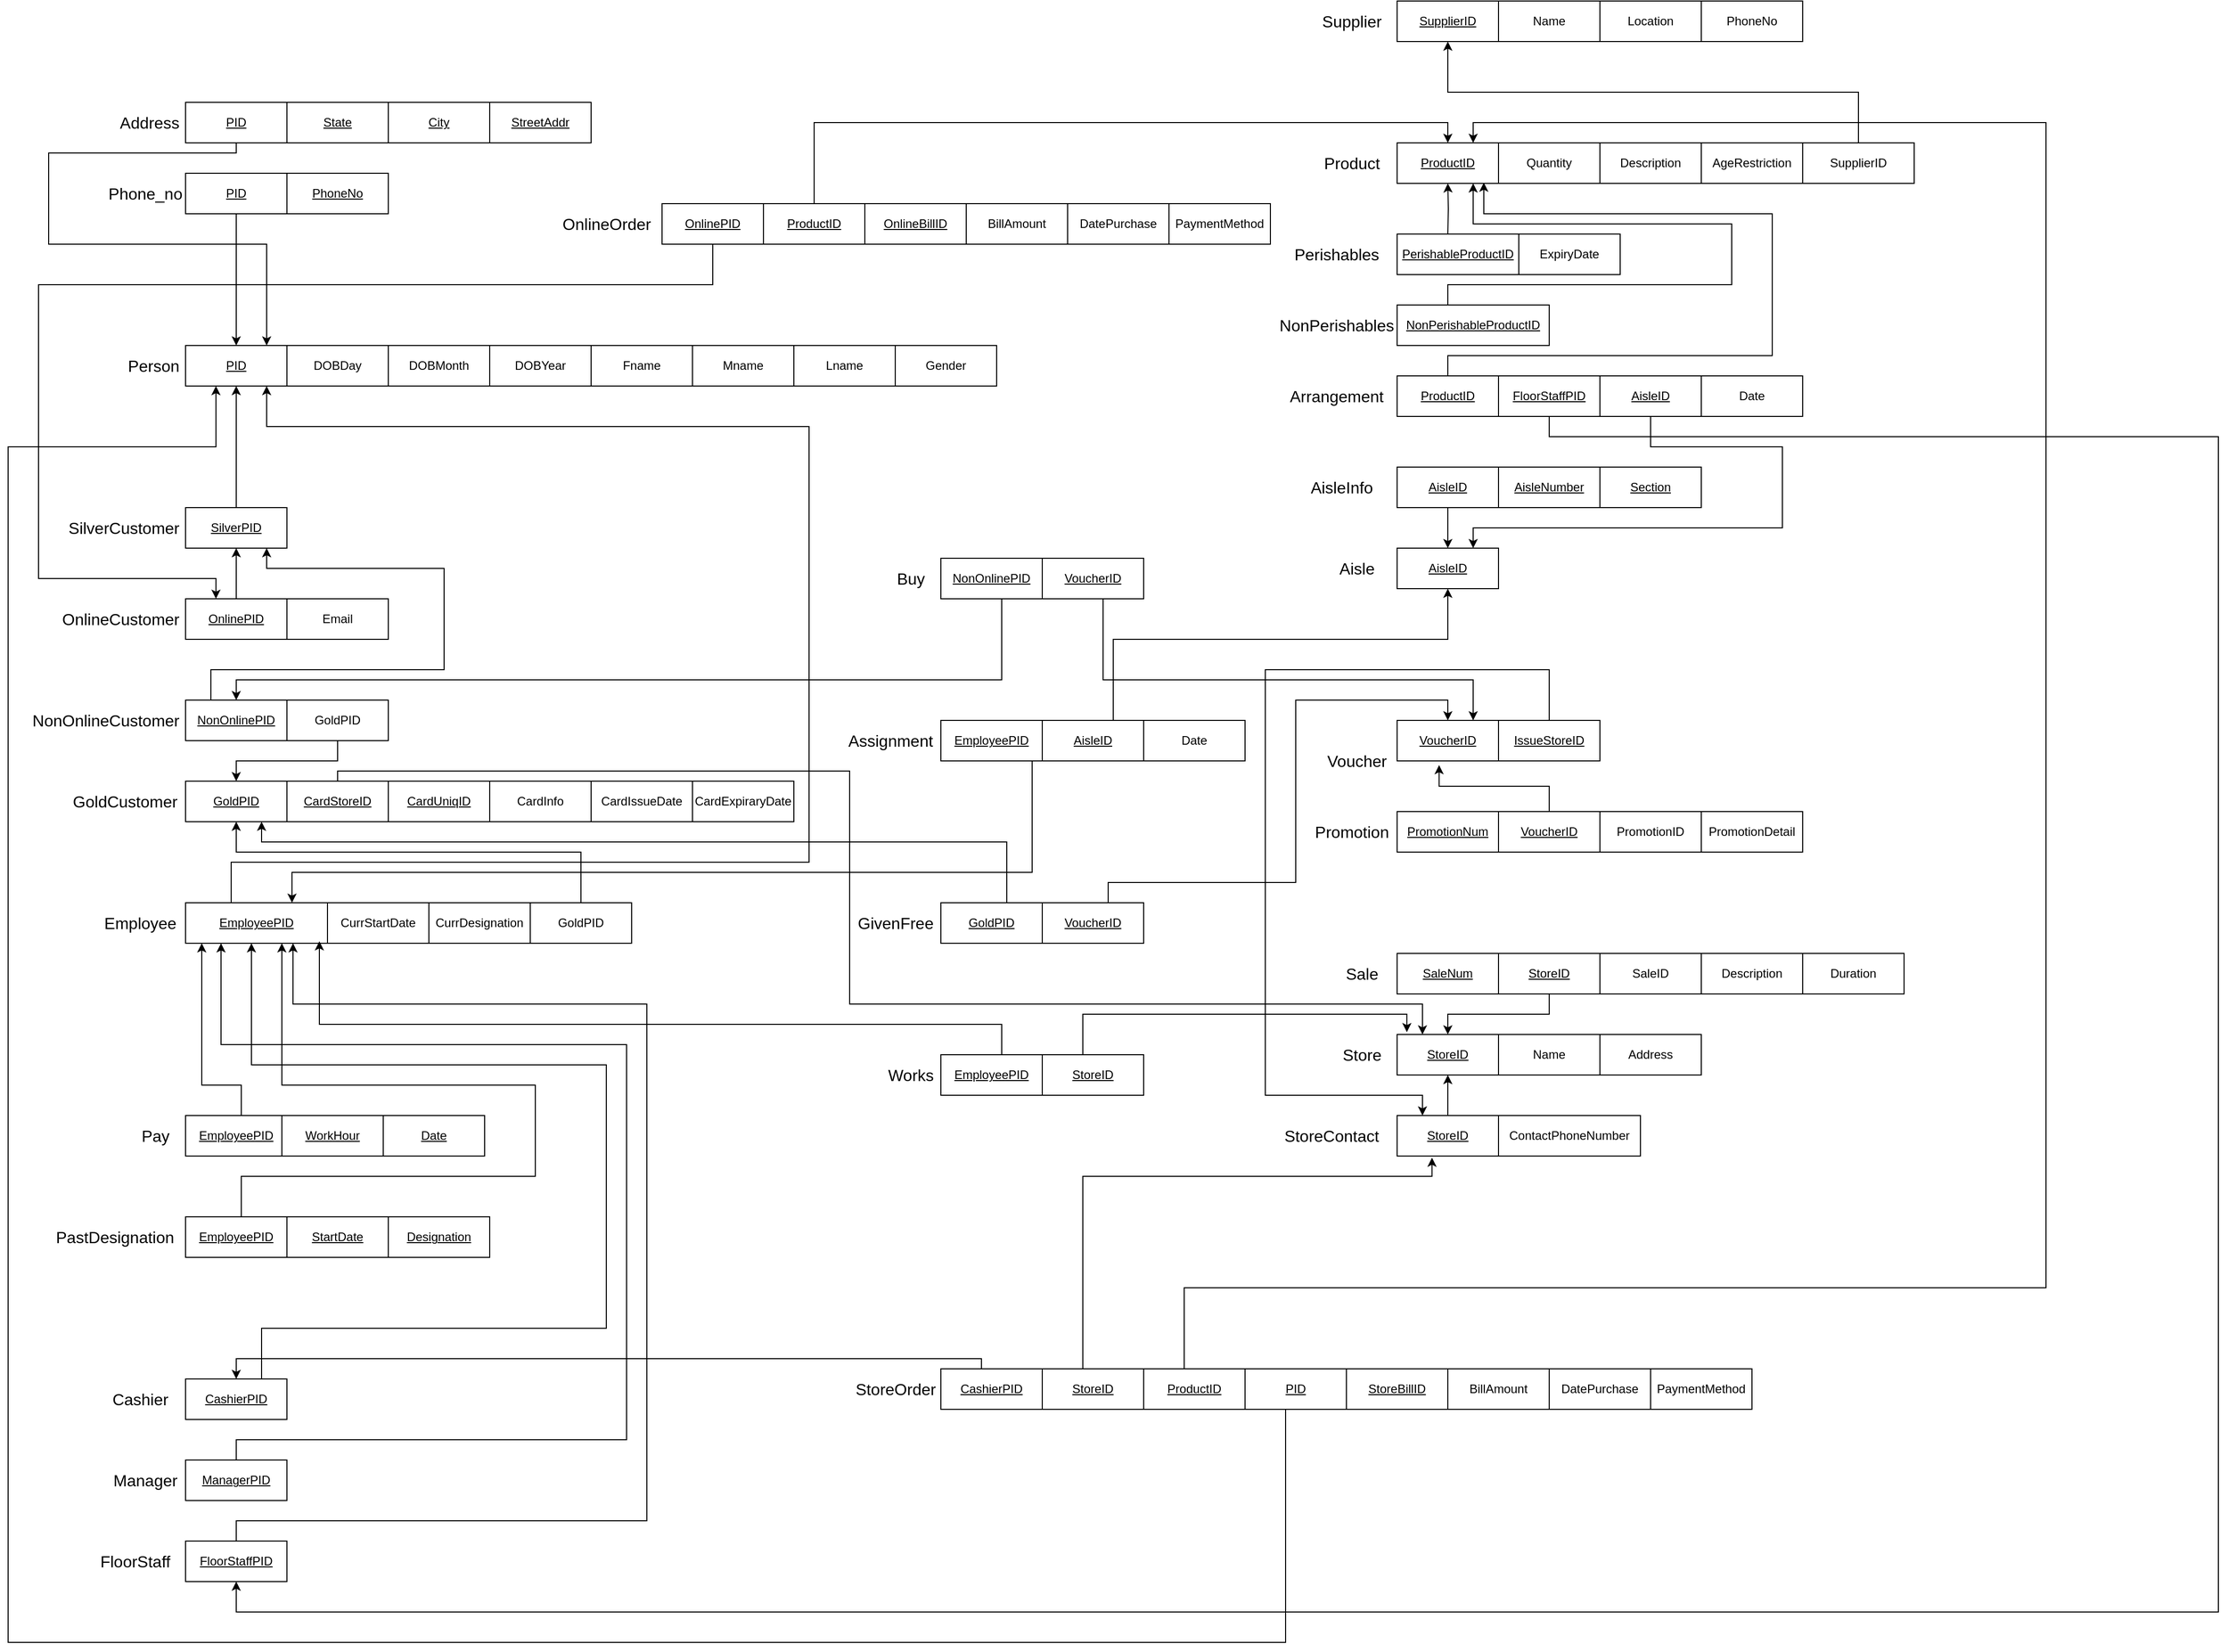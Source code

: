 <mxfile version="12.8.5" type="device"><diagram name="Page-1" id="90a13364-a465-7bf4-72fc-28e22215d7a0"><mxGraphModel dx="815" dy="383" grid="1" gridSize="10" guides="1" tooltips="1" connect="1" arrows="1" fold="1" page="1" pageScale="1.5" pageWidth="2000" pageHeight="1500" background="#ffffff" math="0" shadow="0"><root><mxCell id="0" style=";html=1;"/><mxCell id="1" style=";html=1;" parent="0"/><mxCell id="R0Kg2zBL1VLdMe22nUZI-14" value="&lt;u&gt;PID&lt;/u&gt;" style="whiteSpace=wrap;html=1;align=center;" parent="1" vertex="1"><mxGeometry x="645" y="600" width="100" height="40" as="geometry"/></mxCell><mxCell id="R0Kg2zBL1VLdMe22nUZI-15" value="DOBDay" style="whiteSpace=wrap;html=1;align=center;" parent="1" vertex="1"><mxGeometry x="745" y="600" width="100" height="40" as="geometry"/></mxCell><mxCell id="R0Kg2zBL1VLdMe22nUZI-16" value="DOBMonth" style="whiteSpace=wrap;html=1;align=center;" parent="1" vertex="1"><mxGeometry x="845" y="600" width="100" height="40" as="geometry"/></mxCell><mxCell id="R0Kg2zBL1VLdMe22nUZI-17" value="DOBYear" style="whiteSpace=wrap;html=1;align=center;" parent="1" vertex="1"><mxGeometry x="945" y="600" width="100" height="40" as="geometry"/></mxCell><mxCell id="R0Kg2zBL1VLdMe22nUZI-18" value="Fname" style="whiteSpace=wrap;html=1;align=center;" parent="1" vertex="1"><mxGeometry x="1045" y="600" width="100" height="40" as="geometry"/></mxCell><mxCell id="R0Kg2zBL1VLdMe22nUZI-19" value="Mname" style="whiteSpace=wrap;html=1;align=center;" parent="1" vertex="1"><mxGeometry x="1145" y="600" width="100" height="40" as="geometry"/></mxCell><mxCell id="R0Kg2zBL1VLdMe22nUZI-20" value="Lname" style="whiteSpace=wrap;html=1;align=center;" parent="1" vertex="1"><mxGeometry x="1245" y="600" width="100" height="40" as="geometry"/></mxCell><mxCell id="R0Kg2zBL1VLdMe22nUZI-21" value="Gender" style="whiteSpace=wrap;html=1;align=center;" parent="1" vertex="1"><mxGeometry x="1345" y="600" width="100" height="40" as="geometry"/></mxCell><mxCell id="R0Kg2zBL1VLdMe22nUZI-22" value="&lt;font style=&quot;font-size: 16px&quot;&gt;Person&lt;/font&gt;" style="text;html=1;align=right;verticalAlign=middle;resizable=0;points=[];autosize=1;" parent="1" vertex="1"><mxGeometry x="570" y="610" width="70" height="20" as="geometry"/></mxCell><mxCell id="R0Kg2zBL1VLdMe22nUZI-24" value="&lt;font style=&quot;font-size: 16px&quot;&gt;Phone_no&lt;/font&gt;" style="text;html=1;align=center;verticalAlign=middle;resizable=0;points=[];autosize=1;" parent="1" vertex="1"><mxGeometry x="560" y="440" width="90" height="20" as="geometry"/></mxCell><mxCell id="R0Kg2zBL1VLdMe22nUZI-27" style="edgeStyle=orthogonalEdgeStyle;rounded=0;orthogonalLoop=1;jettySize=auto;html=1;" parent="1" source="R0Kg2zBL1VLdMe22nUZI-25" target="R0Kg2zBL1VLdMe22nUZI-14" edge="1"><mxGeometry relative="1" as="geometry"/></mxCell><mxCell id="R0Kg2zBL1VLdMe22nUZI-25" value="&lt;u&gt;PID&lt;/u&gt;" style="whiteSpace=wrap;html=1;align=center;" parent="1" vertex="1"><mxGeometry x="645" y="430" width="100" height="40" as="geometry"/></mxCell><mxCell id="R0Kg2zBL1VLdMe22nUZI-26" value="&lt;u&gt;PhoneNo&lt;/u&gt;" style="whiteSpace=wrap;html=1;align=center;" parent="1" vertex="1"><mxGeometry x="745" y="430" width="100" height="40" as="geometry"/></mxCell><mxCell id="R0Kg2zBL1VLdMe22nUZI-28" value="&lt;font style=&quot;font-size: 16px&quot;&gt;Address&lt;/font&gt;" style="text;html=1;align=right;verticalAlign=middle;resizable=0;points=[];autosize=1;" parent="1" vertex="1"><mxGeometry x="570" y="370" width="70" height="20" as="geometry"/></mxCell><mxCell id="R0Kg2zBL1VLdMe22nUZI-31" style="edgeStyle=orthogonalEdgeStyle;rounded=0;orthogonalLoop=1;jettySize=auto;html=1;" parent="1" source="R0Kg2zBL1VLdMe22nUZI-29" edge="1"><mxGeometry relative="1" as="geometry"><Array as="points"><mxPoint x="695" y="410"/><mxPoint x="510" y="410"/><mxPoint x="510" y="500"/><mxPoint x="725" y="500"/><mxPoint x="725" y="600"/></Array><mxPoint x="725" y="600" as="targetPoint"/></mxGeometry></mxCell><mxCell id="R0Kg2zBL1VLdMe22nUZI-29" value="&lt;u&gt;PID&lt;/u&gt;" style="whiteSpace=wrap;html=1;align=center;" parent="1" vertex="1"><mxGeometry x="645" y="360" width="100" height="40" as="geometry"/></mxCell><mxCell id="R0Kg2zBL1VLdMe22nUZI-34" value="&lt;u&gt;State&lt;/u&gt;" style="whiteSpace=wrap;html=1;align=center;" parent="1" vertex="1"><mxGeometry x="745" y="360" width="100" height="40" as="geometry"/></mxCell><mxCell id="R0Kg2zBL1VLdMe22nUZI-36" value="&lt;u&gt;City&lt;/u&gt;" style="whiteSpace=wrap;html=1;align=center;" parent="1" vertex="1"><mxGeometry x="845" y="360" width="100" height="40" as="geometry"/></mxCell><mxCell id="R0Kg2zBL1VLdMe22nUZI-37" value="&lt;u&gt;StreetAddr&lt;/u&gt;" style="whiteSpace=wrap;html=1;align=center;" parent="1" vertex="1"><mxGeometry x="945" y="360" width="100" height="40" as="geometry"/></mxCell><mxCell id="ruVJiZbTaowODf-1K3nO-5" style="edgeStyle=orthogonalEdgeStyle;rounded=0;orthogonalLoop=1;jettySize=auto;html=1;entryX=0.5;entryY=1;entryDx=0;entryDy=0;" edge="1" parent="1" source="R0Kg2zBL1VLdMe22nUZI-38" target="R0Kg2zBL1VLdMe22nUZI-14"><mxGeometry relative="1" as="geometry"/></mxCell><mxCell id="R0Kg2zBL1VLdMe22nUZI-38" value="&lt;u&gt;SilverPID&lt;/u&gt;" style="whiteSpace=wrap;html=1;align=center;" parent="1" vertex="1"><mxGeometry x="645" y="760" width="100" height="40" as="geometry"/></mxCell><mxCell id="R0Kg2zBL1VLdMe22nUZI-40" value="&lt;font style=&quot;font-size: 16px&quot;&gt;SilverCustomer&lt;/font&gt;" style="text;html=1;align=right;verticalAlign=middle;resizable=0;points=[];autosize=1;" parent="1" vertex="1"><mxGeometry x="520" y="770" width="120" height="20" as="geometry"/></mxCell><mxCell id="R0Kg2zBL1VLdMe22nUZI-42" value="&lt;u&gt;EmployeePID&lt;/u&gt;" style="whiteSpace=wrap;html=1;align=center;" parent="1" vertex="1"><mxGeometry x="645" y="1150" width="140" height="40" as="geometry"/></mxCell><mxCell id="R0Kg2zBL1VLdMe22nUZI-45" style="edgeStyle=orthogonalEdgeStyle;rounded=0;orthogonalLoop=1;jettySize=auto;html=1;exitX=0.25;exitY=0;exitDx=0;exitDy=0;" parent="1" source="R0Kg2zBL1VLdMe22nUZI-42" edge="1"><mxGeometry relative="1" as="geometry"><Array as="points"><mxPoint x="690" y="1150"/><mxPoint x="690" y="1110"/><mxPoint x="1260" y="1110"/><mxPoint x="1260" y="680"/><mxPoint x="725" y="680"/></Array><mxPoint x="725" y="640" as="targetPoint"/></mxGeometry></mxCell><mxCell id="R0Kg2zBL1VLdMe22nUZI-44" value="&lt;font style=&quot;font-size: 16px&quot;&gt;Employee&lt;/font&gt;" style="text;html=1;align=center;verticalAlign=middle;resizable=0;points=[];autosize=1;" parent="1" vertex="1"><mxGeometry x="555" y="1160" width="90" height="20" as="geometry"/></mxCell><mxCell id="R0Kg2zBL1VLdMe22nUZI-46" value="CurrStartDate" style="whiteSpace=wrap;html=1;align=center;" parent="1" vertex="1"><mxGeometry x="785" y="1150" width="100" height="40" as="geometry"/></mxCell><mxCell id="R0Kg2zBL1VLdMe22nUZI-47" value="CurrDesignation" style="whiteSpace=wrap;html=1;align=center;" parent="1" vertex="1"><mxGeometry x="885" y="1150" width="100" height="40" as="geometry"/></mxCell><mxCell id="R0Kg2zBL1VLdMe22nUZI-49" value="&lt;font style=&quot;font-size: 16px&quot;&gt;Pay&lt;/font&gt;" style="text;html=1;align=center;verticalAlign=middle;resizable=0;points=[];autosize=1;" parent="1" vertex="1"><mxGeometry x="595" y="1370" width="40" height="20" as="geometry"/></mxCell><mxCell id="R0Kg2zBL1VLdMe22nUZI-203" style="edgeStyle=orthogonalEdgeStyle;rounded=0;orthogonalLoop=1;jettySize=auto;html=1;" parent="1" source="R0Kg2zBL1VLdMe22nUZI-50" edge="1"><mxGeometry relative="1" as="geometry"><Array as="points"><mxPoint x="700" y="1330"/><mxPoint x="661" y="1330"/></Array><mxPoint x="661" y="1190" as="targetPoint"/></mxGeometry></mxCell><mxCell id="R0Kg2zBL1VLdMe22nUZI-50" value="&lt;u&gt;EmployeePID&lt;/u&gt;" style="whiteSpace=wrap;html=1;align=center;" parent="1" vertex="1"><mxGeometry x="645" y="1360" width="100" height="40" as="geometry"/></mxCell><mxCell id="R0Kg2zBL1VLdMe22nUZI-55" value="&lt;u&gt;WorkHour&lt;/u&gt;" style="whiteSpace=wrap;html=1;align=center;" parent="1" vertex="1"><mxGeometry x="740" y="1360" width="100" height="40" as="geometry"/></mxCell><mxCell id="R0Kg2zBL1VLdMe22nUZI-56" value="&lt;u&gt;Date&lt;/u&gt;" style="whiteSpace=wrap;html=1;align=center;" parent="1" vertex="1"><mxGeometry x="840" y="1360" width="100" height="40" as="geometry"/></mxCell><mxCell id="R0Kg2zBL1VLdMe22nUZI-60" value="&lt;font style=&quot;font-size: 16px&quot;&gt;PastDesignation&lt;/font&gt;" style="text;html=1;align=center;verticalAlign=middle;resizable=0;points=[];autosize=1;" parent="1" vertex="1"><mxGeometry x="510.0" y="1470" width="130" height="20" as="geometry"/></mxCell><mxCell id="R0Kg2zBL1VLdMe22nUZI-68" style="edgeStyle=orthogonalEdgeStyle;rounded=0;orthogonalLoop=1;jettySize=auto;html=1;" parent="1" source="R0Kg2zBL1VLdMe22nUZI-61" edge="1"><mxGeometry relative="1" as="geometry"><mxPoint x="740" y="1190" as="targetPoint"/><Array as="points"><mxPoint x="700" y="1420"/><mxPoint x="990" y="1420"/><mxPoint x="990" y="1330"/><mxPoint x="740" y="1330"/></Array></mxGeometry></mxCell><mxCell id="R0Kg2zBL1VLdMe22nUZI-61" value="&lt;u&gt;EmployeePID&lt;/u&gt;" style="whiteSpace=wrap;html=1;align=center;" parent="1" vertex="1"><mxGeometry x="645" y="1460" width="100" height="40" as="geometry"/></mxCell><mxCell id="R0Kg2zBL1VLdMe22nUZI-66" value="&lt;u&gt;StartDate&lt;/u&gt;" style="whiteSpace=wrap;html=1;align=center;" parent="1" vertex="1"><mxGeometry x="745" y="1460" width="100" height="40" as="geometry"/></mxCell><mxCell id="R0Kg2zBL1VLdMe22nUZI-67" value="&lt;u&gt;Designation&lt;/u&gt;" style="whiteSpace=wrap;html=1;align=center;" parent="1" vertex="1"><mxGeometry x="845" y="1460" width="100" height="40" as="geometry"/></mxCell><mxCell id="ruVJiZbTaowODf-1K3nO-7" style="edgeStyle=orthogonalEdgeStyle;rounded=0;orthogonalLoop=1;jettySize=auto;html=1;entryX=0.5;entryY=1;entryDx=0;entryDy=0;" edge="1" parent="1" source="R0Kg2zBL1VLdMe22nUZI-70" target="R0Kg2zBL1VLdMe22nUZI-38"><mxGeometry relative="1" as="geometry"/></mxCell><mxCell id="R0Kg2zBL1VLdMe22nUZI-70" value="&lt;u&gt;OnlinePID&lt;/u&gt;" style="whiteSpace=wrap;html=1;align=center;" parent="1" vertex="1"><mxGeometry x="645" y="850" width="100" height="40" as="geometry"/></mxCell><mxCell id="R0Kg2zBL1VLdMe22nUZI-72" value="&lt;font style=&quot;font-size: 16px&quot;&gt;OnlineCustomer&lt;/font&gt;" style="text;html=1;align=right;verticalAlign=middle;resizable=0;points=[];autosize=1;" parent="1" vertex="1"><mxGeometry x="510" y="860" width="130" height="20" as="geometry"/></mxCell><mxCell id="R0Kg2zBL1VLdMe22nUZI-74" value="Email" style="whiteSpace=wrap;html=1;align=center;" parent="1" vertex="1"><mxGeometry x="745" y="850" width="100" height="40" as="geometry"/></mxCell><mxCell id="R0Kg2zBL1VLdMe22nUZI-78" value="&lt;u&gt;NonOnlinePID&lt;/u&gt;" style="whiteSpace=wrap;html=1;align=center;" parent="1" vertex="1"><mxGeometry x="645" y="950" width="100" height="40" as="geometry"/></mxCell><mxCell id="R0Kg2zBL1VLdMe22nUZI-83" style="edgeStyle=orthogonalEdgeStyle;rounded=0;orthogonalLoop=1;jettySize=auto;html=1;exitX=0.25;exitY=0;exitDx=0;exitDy=0;" parent="1" source="R0Kg2zBL1VLdMe22nUZI-78" edge="1"><mxGeometry relative="1" as="geometry"><Array as="points"><mxPoint x="670" y="920"/><mxPoint x="900" y="920"/><mxPoint x="900" y="820"/><mxPoint x="725" y="820"/></Array><mxPoint x="795" y="950" as="sourcePoint"/><mxPoint x="725" y="800" as="targetPoint"/></mxGeometry></mxCell><mxCell id="R0Kg2zBL1VLdMe22nUZI-81" value="&lt;font style=&quot;font-size: 16px&quot;&gt;NonOnlineCustomer&lt;/font&gt;" style="text;html=1;align=right;verticalAlign=middle;resizable=0;points=[];autosize=1;" parent="1" vertex="1"><mxGeometry x="480.0" y="960" width="160" height="20" as="geometry"/></mxCell><mxCell id="R0Kg2zBL1VLdMe22nUZI-84" value="&lt;u&gt;GoldPID&lt;/u&gt;" style="whiteSpace=wrap;html=1;align=center;" parent="1" vertex="1"><mxGeometry x="645" y="1030" width="100" height="40" as="geometry"/></mxCell><mxCell id="R0Kg2zBL1VLdMe22nUZI-85" value="&lt;font style=&quot;font-size: 16px&quot;&gt;GoldCustomer&lt;/font&gt;" style="text;html=1;align=center;verticalAlign=middle;resizable=0;points=[];autosize=1;" parent="1" vertex="1"><mxGeometry x="525" y="1040" width="120" height="20" as="geometry"/></mxCell><mxCell id="R0Kg2zBL1VLdMe22nUZI-88" style="edgeStyle=orthogonalEdgeStyle;rounded=0;orthogonalLoop=1;jettySize=auto;html=1;exitX=0.5;exitY=1;exitDx=0;exitDy=0;entryX=0.5;entryY=0;entryDx=0;entryDy=0;" parent="1" source="R0Kg2zBL1VLdMe22nUZI-86" target="R0Kg2zBL1VLdMe22nUZI-84" edge="1"><mxGeometry relative="1" as="geometry"/></mxCell><mxCell id="R0Kg2zBL1VLdMe22nUZI-86" value="GoldPID" style="whiteSpace=wrap;html=1;align=center;" parent="1" vertex="1"><mxGeometry x="745" y="950" width="100" height="40" as="geometry"/></mxCell><mxCell id="ruVJiZbTaowODf-1K3nO-3" style="edgeStyle=orthogonalEdgeStyle;rounded=0;orthogonalLoop=1;jettySize=auto;html=1;entryX=0.5;entryY=1;entryDx=0;entryDy=0;exitX=0.5;exitY=0;exitDx=0;exitDy=0;" edge="1" parent="1" source="ruVJiZbTaowODf-1K3nO-1" target="R0Kg2zBL1VLdMe22nUZI-84"><mxGeometry relative="1" as="geometry"><Array as="points"><mxPoint x="1035" y="1100"/><mxPoint x="695" y="1100"/></Array></mxGeometry></mxCell><mxCell id="ruVJiZbTaowODf-1K3nO-1" value="GoldPID" style="whiteSpace=wrap;html=1;align=center;" vertex="1" parent="1"><mxGeometry x="985" y="1150" width="100" height="40" as="geometry"/></mxCell><mxCell id="R0Kg2zBL1VLdMe22nUZI-94" value="&lt;u&gt;CashierPID&lt;/u&gt;" style="whiteSpace=wrap;html=1;align=center;" parent="1" vertex="1"><mxGeometry x="645" y="1620" width="100" height="40" as="geometry"/></mxCell><mxCell id="R0Kg2zBL1VLdMe22nUZI-95" value="&lt;u&gt;ManagerPID&lt;/u&gt;" style="whiteSpace=wrap;html=1;align=center;" parent="1" vertex="1"><mxGeometry x="645" y="1700" width="100" height="40" as="geometry"/></mxCell><mxCell id="R0Kg2zBL1VLdMe22nUZI-96" value="&lt;u&gt;FloorStaffPID&lt;/u&gt;" style="whiteSpace=wrap;html=1;align=center;" parent="1" vertex="1"><mxGeometry x="645" y="1780" width="100" height="40" as="geometry"/></mxCell><mxCell id="R0Kg2zBL1VLdMe22nUZI-100" style="edgeStyle=orthogonalEdgeStyle;rounded=0;orthogonalLoop=1;jettySize=auto;html=1;exitX=0.75;exitY=0;exitDx=0;exitDy=0;" parent="1" source="R0Kg2zBL1VLdMe22nUZI-94" edge="1"><mxGeometry relative="1" as="geometry"><mxPoint x="710" y="1190" as="targetPoint"/><Array as="points"><mxPoint x="720" y="1570"/><mxPoint x="1060" y="1570"/><mxPoint x="1060" y="1310"/><mxPoint x="710" y="1310"/></Array></mxGeometry></mxCell><mxCell id="R0Kg2zBL1VLdMe22nUZI-101" style="edgeStyle=orthogonalEdgeStyle;rounded=0;orthogonalLoop=1;jettySize=auto;html=1;exitX=0.5;exitY=0;exitDx=0;exitDy=0;" parent="1" source="R0Kg2zBL1VLdMe22nUZI-95" edge="1"><mxGeometry relative="1" as="geometry"><mxPoint x="680" y="1190" as="targetPoint"/><Array as="points"><mxPoint x="695" y="1680"/><mxPoint x="1080" y="1680"/><mxPoint x="1080" y="1290"/><mxPoint x="680" y="1290"/></Array></mxGeometry></mxCell><mxCell id="R0Kg2zBL1VLdMe22nUZI-102" style="edgeStyle=orthogonalEdgeStyle;rounded=0;orthogonalLoop=1;jettySize=auto;html=1;exitX=0.5;exitY=0;exitDx=0;exitDy=0;" parent="1" source="R0Kg2zBL1VLdMe22nUZI-96" edge="1"><mxGeometry relative="1" as="geometry"><mxPoint x="751" y="1190" as="targetPoint"/><Array as="points"><mxPoint x="695" y="1760"/><mxPoint x="1100" y="1760"/><mxPoint x="1100" y="1250"/><mxPoint x="751" y="1250"/></Array><mxPoint x="795" y="1780" as="sourcePoint"/></mxGeometry></mxCell><mxCell id="R0Kg2zBL1VLdMe22nUZI-103" value="&lt;font style=&quot;font-size: 16px&quot;&gt;Cashier&lt;/font&gt;" style="text;html=1;align=center;verticalAlign=middle;resizable=0;points=[];autosize=1;" parent="1" vertex="1"><mxGeometry x="565" y="1630" width="70" height="20" as="geometry"/></mxCell><mxCell id="R0Kg2zBL1VLdMe22nUZI-104" value="&lt;font style=&quot;font-size: 16px&quot;&gt;Manager&lt;/font&gt;" style="text;html=1;align=center;verticalAlign=middle;resizable=0;points=[];autosize=1;" parent="1" vertex="1"><mxGeometry x="565" y="1710" width="80" height="20" as="geometry"/></mxCell><mxCell id="R0Kg2zBL1VLdMe22nUZI-105" value="&lt;font style=&quot;font-size: 16px&quot;&gt;FloorStaff&lt;/font&gt;" style="text;html=1;align=center;verticalAlign=middle;resizable=0;points=[];autosize=1;" parent="1" vertex="1"><mxGeometry x="555" y="1790" width="80" height="20" as="geometry"/></mxCell><mxCell id="R0Kg2zBL1VLdMe22nUZI-107" value="&lt;u&gt;SupplierID&lt;/u&gt;" style="whiteSpace=wrap;html=1;align=center;" parent="1" vertex="1"><mxGeometry x="1840" y="260" width="100" height="40" as="geometry"/></mxCell><mxCell id="R0Kg2zBL1VLdMe22nUZI-108" value="Name" style="whiteSpace=wrap;html=1;align=center;" parent="1" vertex="1"><mxGeometry x="1940" y="260" width="100" height="40" as="geometry"/></mxCell><mxCell id="R0Kg2zBL1VLdMe22nUZI-109" value="Location" style="whiteSpace=wrap;html=1;align=center;" parent="1" vertex="1"><mxGeometry x="2040" y="260" width="100" height="40" as="geometry"/></mxCell><mxCell id="R0Kg2zBL1VLdMe22nUZI-110" value="PhoneNo" style="whiteSpace=wrap;html=1;align=center;" parent="1" vertex="1"><mxGeometry x="2140" y="260" width="100" height="40" as="geometry"/></mxCell><mxCell id="R0Kg2zBL1VLdMe22nUZI-111" value="&lt;font style=&quot;font-size: 16px&quot;&gt;Supplier&lt;/font&gt;" style="text;html=1;align=center;verticalAlign=middle;resizable=0;points=[];autosize=1;" parent="1" vertex="1"><mxGeometry x="1760" y="270" width="70" height="20" as="geometry"/></mxCell><mxCell id="R0Kg2zBL1VLdMe22nUZI-112" value="&lt;u&gt;ProductID&lt;/u&gt;" style="whiteSpace=wrap;html=1;align=center;" parent="1" vertex="1"><mxGeometry x="1840" y="400" width="100" height="40" as="geometry"/></mxCell><mxCell id="R0Kg2zBL1VLdMe22nUZI-113" value="Quantity" style="whiteSpace=wrap;html=1;align=center;" parent="1" vertex="1"><mxGeometry x="1940" y="400" width="100" height="40" as="geometry"/></mxCell><mxCell id="R0Kg2zBL1VLdMe22nUZI-114" value="Description" style="whiteSpace=wrap;html=1;align=center;" parent="1" vertex="1"><mxGeometry x="2040" y="400" width="100" height="40" as="geometry"/></mxCell><mxCell id="R0Kg2zBL1VLdMe22nUZI-115" value="AgeRestriction" style="whiteSpace=wrap;html=1;align=center;" parent="1" vertex="1"><mxGeometry x="2140" y="400" width="100" height="40" as="geometry"/></mxCell><mxCell id="R0Kg2zBL1VLdMe22nUZI-116" value="&lt;font style=&quot;font-size: 16px&quot;&gt;Product&lt;/font&gt;" style="text;html=1;align=center;verticalAlign=middle;resizable=0;points=[];autosize=1;" parent="1" vertex="1"><mxGeometry x="1760" y="410" width="70" height="20" as="geometry"/></mxCell><mxCell id="R0Kg2zBL1VLdMe22nUZI-117" value="&lt;u&gt;PerishableProductID&lt;/u&gt;" style="whiteSpace=wrap;html=1;align=center;" parent="1" vertex="1"><mxGeometry x="1840" y="490" width="120" height="40" as="geometry"/></mxCell><mxCell id="R0Kg2zBL1VLdMe22nUZI-121" style="edgeStyle=orthogonalEdgeStyle;rounded=0;orthogonalLoop=1;jettySize=auto;html=1;entryX=0.5;entryY=1;entryDx=0;entryDy=0;" parent="1" target="R0Kg2zBL1VLdMe22nUZI-112" edge="1"><mxGeometry relative="1" as="geometry"><mxPoint x="1890" y="490" as="sourcePoint"/></mxGeometry></mxCell><mxCell id="R0Kg2zBL1VLdMe22nUZI-119" value="&lt;font style=&quot;font-size: 16px&quot;&gt;Perishables&lt;/font&gt;" style="text;html=1;align=center;verticalAlign=middle;resizable=0;points=[];autosize=1;" parent="1" vertex="1"><mxGeometry x="1730" y="500" width="100" height="20" as="geometry"/></mxCell><mxCell id="R0Kg2zBL1VLdMe22nUZI-120" value="ExpiryDate" style="whiteSpace=wrap;html=1;align=center;" parent="1" vertex="1"><mxGeometry x="1960" y="490" width="100" height="40" as="geometry"/></mxCell><mxCell id="R0Kg2zBL1VLdMe22nUZI-122" value="&lt;u&gt;NonPerishableProductID&lt;/u&gt;" style="whiteSpace=wrap;html=1;align=center;" parent="1" vertex="1"><mxGeometry x="1840" y="560" width="150" height="40" as="geometry"/></mxCell><mxCell id="R0Kg2zBL1VLdMe22nUZI-125" style="edgeStyle=orthogonalEdgeStyle;rounded=0;orthogonalLoop=1;jettySize=auto;html=1;entryX=0.75;entryY=1;entryDx=0;entryDy=0;exitX=0.5;exitY=0;exitDx=0;exitDy=0;" parent="1" source="R0Kg2zBL1VLdMe22nUZI-122" target="R0Kg2zBL1VLdMe22nUZI-112" edge="1"><mxGeometry relative="1" as="geometry"><Array as="points"><mxPoint x="1890" y="540"/><mxPoint x="2170" y="540"/><mxPoint x="2170" y="480"/><mxPoint x="1915" y="480"/></Array><mxPoint x="1990" y="560" as="sourcePoint"/></mxGeometry></mxCell><mxCell id="R0Kg2zBL1VLdMe22nUZI-124" value="&lt;font style=&quot;font-size: 16px&quot;&gt;NonPerishables&lt;/font&gt;" style="text;html=1;align=center;verticalAlign=middle;resizable=0;points=[];autosize=1;" parent="1" vertex="1"><mxGeometry x="1715" y="570" width="130" height="20" as="geometry"/></mxCell><mxCell id="R0Kg2zBL1VLdMe22nUZI-126" value="&lt;font style=&quot;font-size: 16px&quot;&gt;AisleInfo&lt;/font&gt;" style="text;html=1;align=center;verticalAlign=middle;resizable=0;points=[];autosize=1;" parent="1" vertex="1"><mxGeometry x="1745" y="730" width="80" height="20" as="geometry"/></mxCell><mxCell id="R0Kg2zBL1VLdMe22nUZI-137" style="edgeStyle=orthogonalEdgeStyle;rounded=0;orthogonalLoop=1;jettySize=auto;html=1;" parent="1" source="R0Kg2zBL1VLdMe22nUZI-127" target="R0Kg2zBL1VLdMe22nUZI-135" edge="1"><mxGeometry relative="1" as="geometry"/></mxCell><mxCell id="R0Kg2zBL1VLdMe22nUZI-127" value="&lt;u&gt;AisleID&lt;/u&gt;" style="whiteSpace=wrap;html=1;align=center;" parent="1" vertex="1"><mxGeometry x="1840" y="720" width="100" height="40" as="geometry"/></mxCell><mxCell id="R0Kg2zBL1VLdMe22nUZI-132" value="&lt;u&gt;AisleNumber&lt;/u&gt;" style="whiteSpace=wrap;html=1;align=center;" parent="1" vertex="1"><mxGeometry x="1940" y="720" width="100" height="40" as="geometry"/></mxCell><mxCell id="R0Kg2zBL1VLdMe22nUZI-133" value="&lt;u&gt;Section&lt;/u&gt;" style="whiteSpace=wrap;html=1;align=center;" parent="1" vertex="1"><mxGeometry x="2040" y="720" width="100" height="40" as="geometry"/></mxCell><mxCell id="R0Kg2zBL1VLdMe22nUZI-135" value="&lt;u&gt;AisleID&lt;/u&gt;" style="whiteSpace=wrap;html=1;align=center;" parent="1" vertex="1"><mxGeometry x="1840" y="800" width="100" height="40" as="geometry"/></mxCell><mxCell id="R0Kg2zBL1VLdMe22nUZI-136" value="&lt;font style=&quot;font-size: 16px&quot;&gt;Aisle&lt;/font&gt;" style="text;html=1;align=center;verticalAlign=middle;resizable=0;points=[];autosize=1;" parent="1" vertex="1"><mxGeometry x="1775" y="810" width="50" height="20" as="geometry"/></mxCell><mxCell id="R0Kg2zBL1VLdMe22nUZI-138" value="&lt;u&gt;VoucherID&lt;/u&gt;" style="whiteSpace=wrap;html=1;align=center;" parent="1" vertex="1"><mxGeometry x="1840" y="970" width="100" height="40" as="geometry"/></mxCell><mxCell id="R0Kg2zBL1VLdMe22nUZI-139" value="&lt;span style=&quot;font-size: 16px&quot;&gt;Voucher&lt;/span&gt;" style="text;html=1;align=center;verticalAlign=middle;resizable=0;points=[];autosize=1;" parent="1" vertex="1"><mxGeometry x="1765" y="1000" width="70" height="20" as="geometry"/></mxCell><mxCell id="R0Kg2zBL1VLdMe22nUZI-140" value="&lt;u&gt;StoreID&lt;/u&gt;" style="whiteSpace=wrap;html=1;align=center;" parent="1" vertex="1"><mxGeometry x="1840" y="1280" width="100" height="40" as="geometry"/></mxCell><mxCell id="R0Kg2zBL1VLdMe22nUZI-141" value="Name" style="whiteSpace=wrap;html=1;align=center;" parent="1" vertex="1"><mxGeometry x="1940" y="1280" width="100" height="40" as="geometry"/></mxCell><mxCell id="R0Kg2zBL1VLdMe22nUZI-142" value="Address" style="whiteSpace=wrap;html=1;align=center;" parent="1" vertex="1"><mxGeometry x="2040" y="1280" width="100" height="40" as="geometry"/></mxCell><mxCell id="R0Kg2zBL1VLdMe22nUZI-144" value="&lt;font style=&quot;font-size: 16px&quot;&gt;Store&lt;/font&gt;" style="text;html=1;align=center;verticalAlign=middle;resizable=0;points=[];autosize=1;" parent="1" vertex="1"><mxGeometry x="1780" y="1290" width="50" height="20" as="geometry"/></mxCell><mxCell id="R0Kg2zBL1VLdMe22nUZI-145" value="&lt;font style=&quot;font-size: 16px&quot;&gt;StoreContact&lt;/font&gt;" style="text;html=1;align=center;verticalAlign=middle;resizable=0;points=[];autosize=1;" parent="1" vertex="1"><mxGeometry x="1720" y="1370" width="110" height="20" as="geometry"/></mxCell><mxCell id="R0Kg2zBL1VLdMe22nUZI-151" style="edgeStyle=orthogonalEdgeStyle;rounded=0;orthogonalLoop=1;jettySize=auto;html=1;entryX=0.5;entryY=1;entryDx=0;entryDy=0;" parent="1" source="R0Kg2zBL1VLdMe22nUZI-147" target="R0Kg2zBL1VLdMe22nUZI-140" edge="1"><mxGeometry relative="1" as="geometry"/></mxCell><mxCell id="R0Kg2zBL1VLdMe22nUZI-147" value="&lt;u&gt;StoreID&lt;/u&gt;" style="whiteSpace=wrap;html=1;align=center;" parent="1" vertex="1"><mxGeometry x="1840" y="1360" width="100" height="40" as="geometry"/></mxCell><mxCell id="R0Kg2zBL1VLdMe22nUZI-154" value="ContactPhoneNumber" style="whiteSpace=wrap;html=1;align=center;" parent="1" vertex="1"><mxGeometry x="1940" y="1360" width="140" height="40" as="geometry"/></mxCell><mxCell id="R0Kg2zBL1VLdMe22nUZI-155" value="&lt;u&gt;PromotionNum&lt;/u&gt;" style="whiteSpace=wrap;html=1;align=center;" parent="1" vertex="1"><mxGeometry x="1840" y="1060" width="100" height="40" as="geometry"/></mxCell><mxCell id="R0Kg2zBL1VLdMe22nUZI-159" style="edgeStyle=orthogonalEdgeStyle;rounded=0;orthogonalLoop=1;jettySize=auto;html=1;entryX=0.414;entryY=1.104;entryDx=0;entryDy=0;entryPerimeter=0;" parent="1" source="R0Kg2zBL1VLdMe22nUZI-156" target="R0Kg2zBL1VLdMe22nUZI-138" edge="1"><mxGeometry relative="1" as="geometry"/></mxCell><mxCell id="R0Kg2zBL1VLdMe22nUZI-156" value="&lt;u&gt;VoucherID&lt;/u&gt;" style="whiteSpace=wrap;html=1;align=center;" parent="1" vertex="1"><mxGeometry x="1940" y="1060" width="100" height="40" as="geometry"/></mxCell><mxCell id="R0Kg2zBL1VLdMe22nUZI-157" value="PromotionID" style="whiteSpace=wrap;html=1;align=center;" parent="1" vertex="1"><mxGeometry x="2040" y="1060" width="100" height="40" as="geometry"/></mxCell><mxCell id="R0Kg2zBL1VLdMe22nUZI-158" value="&lt;font style=&quot;font-size: 16px&quot;&gt;Promotion&lt;/font&gt;" style="text;html=1;align=center;verticalAlign=middle;resizable=0;points=[];autosize=1;" parent="1" vertex="1"><mxGeometry x="1750" y="1070" width="90" height="20" as="geometry"/></mxCell><mxCell id="R0Kg2zBL1VLdMe22nUZI-160" value="PromotionDetail" style="whiteSpace=wrap;html=1;align=center;" parent="1" vertex="1"><mxGeometry x="2140" y="1060" width="100" height="40" as="geometry"/></mxCell><mxCell id="R0Kg2zBL1VLdMe22nUZI-161" value="&lt;u&gt;SaleNum&lt;/u&gt;" style="whiteSpace=wrap;html=1;align=center;" parent="1" vertex="1"><mxGeometry x="1840" y="1200" width="100" height="40" as="geometry"/></mxCell><mxCell id="ruVJiZbTaowODf-1K3nO-8" style="edgeStyle=orthogonalEdgeStyle;rounded=0;orthogonalLoop=1;jettySize=auto;html=1;entryX=0.5;entryY=0;entryDx=0;entryDy=0;" edge="1" parent="1" source="R0Kg2zBL1VLdMe22nUZI-162" target="R0Kg2zBL1VLdMe22nUZI-140"><mxGeometry relative="1" as="geometry"/></mxCell><mxCell id="R0Kg2zBL1VLdMe22nUZI-162" value="&lt;u&gt;StoreID&lt;/u&gt;" style="whiteSpace=wrap;html=1;align=center;" parent="1" vertex="1"><mxGeometry x="1940" y="1200" width="100" height="40" as="geometry"/></mxCell><mxCell id="R0Kg2zBL1VLdMe22nUZI-163" value="SaleID" style="whiteSpace=wrap;html=1;align=center;" parent="1" vertex="1"><mxGeometry x="2040" y="1200" width="100" height="40" as="geometry"/></mxCell><mxCell id="R0Kg2zBL1VLdMe22nUZI-164" value="&lt;font style=&quot;font-size: 16px&quot;&gt;Sale&lt;/font&gt;" style="text;html=1;align=center;verticalAlign=middle;resizable=0;points=[];autosize=1;" parent="1" vertex="1"><mxGeometry x="1780" y="1210" width="50" height="20" as="geometry"/></mxCell><mxCell id="R0Kg2zBL1VLdMe22nUZI-165" value="Description" style="whiteSpace=wrap;html=1;align=center;" parent="1" vertex="1"><mxGeometry x="2140" y="1200" width="100" height="40" as="geometry"/></mxCell><mxCell id="R0Kg2zBL1VLdMe22nUZI-166" value="Duration" style="whiteSpace=wrap;html=1;align=center;" parent="1" vertex="1"><mxGeometry x="2240" y="1200" width="100" height="40" as="geometry"/></mxCell><mxCell id="R0Kg2zBL1VLdMe22nUZI-169" style="edgeStyle=orthogonalEdgeStyle;rounded=0;orthogonalLoop=1;jettySize=auto;html=1;entryX=0.25;entryY=0;entryDx=0;entryDy=0;" parent="1" source="R0Kg2zBL1VLdMe22nUZI-168" target="R0Kg2zBL1VLdMe22nUZI-147" edge="1"><mxGeometry relative="1" as="geometry"><Array as="points"><mxPoint x="1990" y="920"/><mxPoint x="1710" y="920"/><mxPoint x="1710" y="1340"/><mxPoint x="1865" y="1340"/></Array></mxGeometry></mxCell><mxCell id="R0Kg2zBL1VLdMe22nUZI-168" value="&lt;u&gt;IssueStoreID&lt;/u&gt;" style="whiteSpace=wrap;html=1;align=center;" parent="1" vertex="1"><mxGeometry x="1940" y="970" width="100" height="40" as="geometry"/></mxCell><mxCell id="R0Kg2zBL1VLdMe22nUZI-174" style="edgeStyle=orthogonalEdgeStyle;rounded=0;orthogonalLoop=1;jettySize=auto;html=1;entryX=0.25;entryY=0;entryDx=0;entryDy=0;" parent="1" source="R0Kg2zBL1VLdMe22nUZI-173" target="R0Kg2zBL1VLdMe22nUZI-140" edge="1"><mxGeometry relative="1" as="geometry"><Array as="points"><mxPoint x="795" y="1020"/><mxPoint x="1300" y="1020"/><mxPoint x="1300" y="1250"/><mxPoint x="1865" y="1250"/></Array></mxGeometry></mxCell><mxCell id="R0Kg2zBL1VLdMe22nUZI-173" value="&lt;u&gt;CardStoreID&lt;/u&gt;" style="whiteSpace=wrap;html=1;align=center;" parent="1" vertex="1"><mxGeometry x="745" y="1030" width="100" height="40" as="geometry"/></mxCell><mxCell id="R0Kg2zBL1VLdMe22nUZI-175" value="&lt;u&gt;CardUniqID&lt;/u&gt;" style="whiteSpace=wrap;html=1;align=center;" parent="1" vertex="1"><mxGeometry x="845" y="1030" width="100" height="40" as="geometry"/></mxCell><mxCell id="R0Kg2zBL1VLdMe22nUZI-176" value="CardInfo" style="whiteSpace=wrap;html=1;align=center;" parent="1" vertex="1"><mxGeometry x="945" y="1030" width="100" height="40" as="geometry"/></mxCell><mxCell id="R0Kg2zBL1VLdMe22nUZI-177" value="CardIssueDate" style="whiteSpace=wrap;html=1;align=center;" parent="1" vertex="1"><mxGeometry x="1045" y="1030" width="100" height="40" as="geometry"/></mxCell><mxCell id="R0Kg2zBL1VLdMe22nUZI-178" value="CardExpiraryDate" style="whiteSpace=wrap;html=1;align=center;" parent="1" vertex="1"><mxGeometry x="1145" y="1030" width="100" height="40" as="geometry"/></mxCell><mxCell id="R0Kg2zBL1VLdMe22nUZI-182" style="edgeStyle=orthogonalEdgeStyle;rounded=0;orthogonalLoop=1;jettySize=auto;html=1;entryX=0.096;entryY=-0.057;entryDx=0;entryDy=0;entryPerimeter=0;exitX=0.5;exitY=0;exitDx=0;exitDy=0;" parent="1" source="R0Kg2zBL1VLdMe22nUZI-180" target="R0Kg2zBL1VLdMe22nUZI-140" edge="1"><mxGeometry relative="1" as="geometry"><Array as="points"><mxPoint x="1530" y="1260"/><mxPoint x="1850" y="1260"/></Array></mxGeometry></mxCell><mxCell id="R0Kg2zBL1VLdMe22nUZI-179" value="&lt;u&gt;EmployeePID&lt;/u&gt;" style="whiteSpace=wrap;html=1;align=center;" parent="1" vertex="1"><mxGeometry x="1390" y="1300" width="100" height="40" as="geometry"/></mxCell><mxCell id="R0Kg2zBL1VLdMe22nUZI-183" style="edgeStyle=orthogonalEdgeStyle;rounded=0;orthogonalLoop=1;jettySize=auto;html=1;exitX=0.75;exitY=0;exitDx=0;exitDy=0;" parent="1" source="R0Kg2zBL1VLdMe22nUZI-179" edge="1"><mxGeometry relative="1" as="geometry"><mxPoint x="777" y="1188" as="targetPoint"/><Array as="points"><mxPoint x="1450" y="1300"/><mxPoint x="1450" y="1270"/><mxPoint x="777" y="1270"/></Array></mxGeometry></mxCell><mxCell id="R0Kg2zBL1VLdMe22nUZI-180" value="&lt;u&gt;StoreID&lt;/u&gt;" style="whiteSpace=wrap;html=1;align=center;" parent="1" vertex="1"><mxGeometry x="1490" y="1300" width="100" height="40" as="geometry"/></mxCell><mxCell id="R0Kg2zBL1VLdMe22nUZI-181" value="&lt;font style=&quot;font-size: 16px&quot;&gt;Works&lt;/font&gt;" style="text;html=1;align=center;verticalAlign=middle;resizable=0;points=[];autosize=1;" parent="1" vertex="1"><mxGeometry x="1330" y="1310" width="60" height="20" as="geometry"/></mxCell><mxCell id="R0Kg2zBL1VLdMe22nUZI-188" style="edgeStyle=orthogonalEdgeStyle;rounded=0;orthogonalLoop=1;jettySize=auto;html=1;entryX=0.75;entryY=1;entryDx=0;entryDy=0;exitX=0.5;exitY=0;exitDx=0;exitDy=0;" parent="1" source="R0Kg2zBL1VLdMe22nUZI-185" target="R0Kg2zBL1VLdMe22nUZI-84" edge="1"><mxGeometry relative="1" as="geometry"><mxPoint x="1455" y="1080" as="sourcePoint"/><Array as="points"><mxPoint x="1455" y="1150"/><mxPoint x="1455" y="1090"/><mxPoint x="720" y="1090"/></Array></mxGeometry></mxCell><mxCell id="R0Kg2zBL1VLdMe22nUZI-185" value="&lt;u&gt;GoldPID&lt;/u&gt;" style="whiteSpace=wrap;html=1;align=center;" parent="1" vertex="1"><mxGeometry x="1390" y="1150" width="100" height="40" as="geometry"/></mxCell><mxCell id="R0Kg2zBL1VLdMe22nUZI-192" style="edgeStyle=orthogonalEdgeStyle;rounded=0;orthogonalLoop=1;jettySize=auto;html=1;entryX=0.5;entryY=0;entryDx=0;entryDy=0;" parent="1" source="R0Kg2zBL1VLdMe22nUZI-186" target="R0Kg2zBL1VLdMe22nUZI-138" edge="1"><mxGeometry relative="1" as="geometry"><Array as="points"><mxPoint x="1555" y="1130"/><mxPoint x="1740" y="1130"/><mxPoint x="1740" y="950"/><mxPoint x="1890" y="950"/></Array></mxGeometry></mxCell><mxCell id="R0Kg2zBL1VLdMe22nUZI-186" value="&lt;u&gt;VoucherID&lt;/u&gt;" style="whiteSpace=wrap;html=1;align=center;" parent="1" vertex="1"><mxGeometry x="1490" y="1150" width="100" height="40" as="geometry"/></mxCell><mxCell id="R0Kg2zBL1VLdMe22nUZI-187" value="&lt;font style=&quot;font-size: 16px&quot;&gt;GivenFree&lt;/font&gt;" style="text;html=1;align=center;verticalAlign=middle;resizable=0;points=[];autosize=1;" parent="1" vertex="1"><mxGeometry x="1300" y="1160" width="90" height="20" as="geometry"/></mxCell><mxCell id="R0Kg2zBL1VLdMe22nUZI-197" style="edgeStyle=orthogonalEdgeStyle;rounded=0;orthogonalLoop=1;jettySize=auto;html=1;entryX=0.5;entryY=0;entryDx=0;entryDy=0;" parent="1" source="R0Kg2zBL1VLdMe22nUZI-193" target="R0Kg2zBL1VLdMe22nUZI-78" edge="1"><mxGeometry relative="1" as="geometry"><Array as="points"><mxPoint x="1450" y="930"/><mxPoint x="695" y="930"/></Array></mxGeometry></mxCell><mxCell id="R0Kg2zBL1VLdMe22nUZI-193" value="&lt;u&gt;NonOnlinePID&lt;/u&gt;" style="whiteSpace=wrap;html=1;align=center;" parent="1" vertex="1"><mxGeometry x="1390" y="810" width="100" height="40" as="geometry"/></mxCell><mxCell id="R0Kg2zBL1VLdMe22nUZI-196" style="edgeStyle=orthogonalEdgeStyle;rounded=0;orthogonalLoop=1;jettySize=auto;html=1;entryX=0.75;entryY=0;entryDx=0;entryDy=0;" parent="1" source="R0Kg2zBL1VLdMe22nUZI-194" target="R0Kg2zBL1VLdMe22nUZI-138" edge="1"><mxGeometry relative="1" as="geometry"><Array as="points"><mxPoint x="1550" y="930"/><mxPoint x="1915" y="930"/></Array></mxGeometry></mxCell><mxCell id="R0Kg2zBL1VLdMe22nUZI-194" value="&lt;u&gt;VoucherID&lt;/u&gt;" style="whiteSpace=wrap;html=1;align=center;" parent="1" vertex="1"><mxGeometry x="1490" y="810" width="100" height="40" as="geometry"/></mxCell><mxCell id="R0Kg2zBL1VLdMe22nUZI-195" value="&lt;font style=&quot;font-size: 16px&quot;&gt;Buy&lt;/font&gt;" style="text;html=1;align=center;verticalAlign=middle;resizable=0;points=[];autosize=1;" parent="1" vertex="1"><mxGeometry x="1340" y="820" width="40" height="20" as="geometry"/></mxCell><mxCell id="R0Kg2zBL1VLdMe22nUZI-202" style="edgeStyle=orthogonalEdgeStyle;rounded=0;orthogonalLoop=1;jettySize=auto;html=1;entryX=0.75;entryY=0;entryDx=0;entryDy=0;exitX=0.75;exitY=1;exitDx=0;exitDy=0;" parent="1" source="R0Kg2zBL1VLdMe22nUZI-198" target="R0Kg2zBL1VLdMe22nUZI-42" edge="1"><mxGeometry relative="1" as="geometry"><Array as="points"><mxPoint x="1480" y="1120"/><mxPoint x="750" y="1120"/></Array></mxGeometry></mxCell><mxCell id="R0Kg2zBL1VLdMe22nUZI-198" value="&lt;u&gt;EmployeePID&lt;/u&gt;" style="whiteSpace=wrap;html=1;align=center;" parent="1" vertex="1"><mxGeometry x="1390" y="970" width="100" height="40" as="geometry"/></mxCell><mxCell id="R0Kg2zBL1VLdMe22nUZI-201" style="edgeStyle=orthogonalEdgeStyle;rounded=0;orthogonalLoop=1;jettySize=auto;html=1;entryX=0.5;entryY=1;entryDx=0;entryDy=0;" parent="1" source="R0Kg2zBL1VLdMe22nUZI-199" target="R0Kg2zBL1VLdMe22nUZI-135" edge="1"><mxGeometry relative="1" as="geometry"><Array as="points"><mxPoint x="1560" y="890"/><mxPoint x="1890" y="890"/></Array></mxGeometry></mxCell><mxCell id="R0Kg2zBL1VLdMe22nUZI-199" value="&lt;u&gt;AisleID&lt;/u&gt;" style="whiteSpace=wrap;html=1;align=center;" parent="1" vertex="1"><mxGeometry x="1490" y="970" width="100" height="40" as="geometry"/></mxCell><mxCell id="R0Kg2zBL1VLdMe22nUZI-200" value="&lt;font style=&quot;font-size: 16px&quot;&gt;Assignment&lt;/font&gt;" style="text;html=1;align=center;verticalAlign=middle;resizable=0;points=[];autosize=1;" parent="1" vertex="1"><mxGeometry x="1290" y="980" width="100" height="20" as="geometry"/></mxCell><mxCell id="R0Kg2zBL1VLdMe22nUZI-204" value="Date" style="whiteSpace=wrap;html=1;align=center;" parent="1" vertex="1"><mxGeometry x="1590" y="970" width="100" height="40" as="geometry"/></mxCell><mxCell id="R0Kg2zBL1VLdMe22nUZI-208" style="edgeStyle=orthogonalEdgeStyle;rounded=0;orthogonalLoop=1;jettySize=auto;html=1;exitX=0.5;exitY=1;exitDx=0;exitDy=0;" parent="1" source="R0Kg2zBL1VLdMe22nUZI-205" edge="1"><mxGeometry relative="1" as="geometry"><Array as="points"><mxPoint x="1165" y="540"/><mxPoint x="500.0" y="540"/><mxPoint x="500.0" y="830"/><mxPoint x="675" y="830"/></Array><mxPoint x="675" y="850" as="targetPoint"/></mxGeometry></mxCell><mxCell id="R0Kg2zBL1VLdMe22nUZI-205" value="&lt;u&gt;OnlinePID&lt;/u&gt;" style="whiteSpace=wrap;html=1;align=center;" parent="1" vertex="1"><mxGeometry x="1115" y="460" width="100" height="40" as="geometry"/></mxCell><mxCell id="R0Kg2zBL1VLdMe22nUZI-209" style="edgeStyle=orthogonalEdgeStyle;rounded=0;orthogonalLoop=1;jettySize=auto;html=1;entryX=0.5;entryY=0;entryDx=0;entryDy=0;exitX=0.5;exitY=0;exitDx=0;exitDy=0;" parent="1" source="R0Kg2zBL1VLdMe22nUZI-206" target="R0Kg2zBL1VLdMe22nUZI-112" edge="1"><mxGeometry relative="1" as="geometry"><Array as="points"><mxPoint x="1265" y="380"/><mxPoint x="1890" y="380"/></Array></mxGeometry></mxCell><mxCell id="R0Kg2zBL1VLdMe22nUZI-206" value="&lt;u&gt;ProductID&lt;/u&gt;" style="whiteSpace=wrap;html=1;align=center;" parent="1" vertex="1"><mxGeometry x="1215" y="460" width="100" height="40" as="geometry"/></mxCell><mxCell id="R0Kg2zBL1VLdMe22nUZI-207" value="&lt;font style=&quot;font-size: 16px&quot;&gt;OnlineOrder&lt;/font&gt;" style="text;html=1;align=center;verticalAlign=middle;resizable=0;points=[];autosize=1;" parent="1" vertex="1"><mxGeometry x="1010" y="470" width="100" height="20" as="geometry"/></mxCell><mxCell id="R0Kg2zBL1VLdMe22nUZI-210" value="&lt;u&gt;OnlineBillID&lt;/u&gt;" style="whiteSpace=wrap;html=1;align=center;" parent="1" vertex="1"><mxGeometry x="1315" y="460" width="100" height="40" as="geometry"/></mxCell><mxCell id="R0Kg2zBL1VLdMe22nUZI-211" value="BillAmount" style="whiteSpace=wrap;html=1;align=center;" parent="1" vertex="1"><mxGeometry x="1415" y="460" width="100" height="40" as="geometry"/></mxCell><mxCell id="R0Kg2zBL1VLdMe22nUZI-212" value="DatePurchase" style="whiteSpace=wrap;html=1;align=center;" parent="1" vertex="1"><mxGeometry x="1515" y="460" width="100" height="40" as="geometry"/></mxCell><mxCell id="R0Kg2zBL1VLdMe22nUZI-213" value="PaymentMethod" style="whiteSpace=wrap;html=1;align=center;" parent="1" vertex="1"><mxGeometry x="1615" y="460" width="100" height="40" as="geometry"/></mxCell><mxCell id="R0Kg2zBL1VLdMe22nUZI-218" style="edgeStyle=orthogonalEdgeStyle;rounded=0;orthogonalLoop=1;jettySize=auto;html=1;entryX=0.5;entryY=0;entryDx=0;entryDy=0;" parent="1" source="R0Kg2zBL1VLdMe22nUZI-214" target="R0Kg2zBL1VLdMe22nUZI-94" edge="1"><mxGeometry relative="1" as="geometry"><Array as="points"><mxPoint x="1430" y="1600"/><mxPoint x="695" y="1600"/></Array></mxGeometry></mxCell><mxCell id="R0Kg2zBL1VLdMe22nUZI-214" value="&lt;u&gt;CashierPID&lt;/u&gt;" style="whiteSpace=wrap;html=1;align=center;" parent="1" vertex="1"><mxGeometry x="1390" y="1610" width="100" height="40" as="geometry"/></mxCell><mxCell id="R0Kg2zBL1VLdMe22nUZI-217" style="edgeStyle=orthogonalEdgeStyle;rounded=0;orthogonalLoop=1;jettySize=auto;html=1;entryX=0.344;entryY=1.04;entryDx=0;entryDy=0;entryPerimeter=0;" parent="1" source="R0Kg2zBL1VLdMe22nUZI-215" target="R0Kg2zBL1VLdMe22nUZI-147" edge="1"><mxGeometry relative="1" as="geometry"><Array as="points"><mxPoint x="1530" y="1420"/><mxPoint x="1874" y="1420"/></Array></mxGeometry></mxCell><mxCell id="R0Kg2zBL1VLdMe22nUZI-215" value="&lt;u&gt;StoreID&lt;/u&gt;" style="whiteSpace=wrap;html=1;align=center;" parent="1" vertex="1"><mxGeometry x="1490" y="1610" width="100" height="40" as="geometry"/></mxCell><mxCell id="R0Kg2zBL1VLdMe22nUZI-216" value="&lt;font style=&quot;font-size: 16px&quot;&gt;StoreOrder&lt;/font&gt;" style="text;html=1;align=center;verticalAlign=middle;resizable=0;points=[];autosize=1;" parent="1" vertex="1"><mxGeometry x="1300" y="1620" width="90" height="20" as="geometry"/></mxCell><mxCell id="R0Kg2zBL1VLdMe22nUZI-220" style="edgeStyle=orthogonalEdgeStyle;rounded=0;orthogonalLoop=1;jettySize=auto;html=1;entryX=0.75;entryY=0;entryDx=0;entryDy=0;" parent="1" source="R0Kg2zBL1VLdMe22nUZI-219" target="R0Kg2zBL1VLdMe22nUZI-112" edge="1"><mxGeometry relative="1" as="geometry"><Array as="points"><mxPoint x="1630" y="1530"/><mxPoint x="2480" y="1530"/><mxPoint x="2480" y="380"/><mxPoint x="1915" y="380"/></Array></mxGeometry></mxCell><mxCell id="R0Kg2zBL1VLdMe22nUZI-219" value="&lt;u&gt;ProductID&lt;/u&gt;" style="whiteSpace=wrap;html=1;align=center;" parent="1" vertex="1"><mxGeometry x="1590" y="1610" width="100" height="40" as="geometry"/></mxCell><mxCell id="R0Kg2zBL1VLdMe22nUZI-222" style="edgeStyle=orthogonalEdgeStyle;rounded=0;orthogonalLoop=1;jettySize=auto;html=1;" parent="1" source="R0Kg2zBL1VLdMe22nUZI-221" edge="1"><mxGeometry relative="1" as="geometry"><Array as="points"><mxPoint x="1730" y="1880"/><mxPoint x="470" y="1880"/><mxPoint x="470" y="700"/><mxPoint x="675" y="700"/><mxPoint x="675" y="640"/></Array><mxPoint x="675" y="640" as="targetPoint"/></mxGeometry></mxCell><mxCell id="R0Kg2zBL1VLdMe22nUZI-221" value="&lt;u&gt;PID&lt;/u&gt;" style="whiteSpace=wrap;html=1;align=center;" parent="1" vertex="1"><mxGeometry x="1690" y="1610" width="100" height="40" as="geometry"/></mxCell><mxCell id="R0Kg2zBL1VLdMe22nUZI-223" value="&lt;u&gt;StoreBillID&lt;/u&gt;" style="whiteSpace=wrap;html=1;align=center;" parent="1" vertex="1"><mxGeometry x="1790" y="1610" width="100" height="40" as="geometry"/></mxCell><mxCell id="R0Kg2zBL1VLdMe22nUZI-224" value="BillAmount" style="whiteSpace=wrap;html=1;align=center;" parent="1" vertex="1"><mxGeometry x="1890" y="1610" width="100" height="40" as="geometry"/></mxCell><mxCell id="R0Kg2zBL1VLdMe22nUZI-225" value="DatePurchase" style="whiteSpace=wrap;html=1;align=center;" parent="1" vertex="1"><mxGeometry x="1990" y="1610" width="100" height="40" as="geometry"/></mxCell><mxCell id="R0Kg2zBL1VLdMe22nUZI-226" value="PaymentMethod" style="whiteSpace=wrap;html=1;align=center;" parent="1" vertex="1"><mxGeometry x="2090" y="1610" width="100" height="40" as="geometry"/></mxCell><mxCell id="R0Kg2zBL1VLdMe22nUZI-230" style="edgeStyle=orthogonalEdgeStyle;rounded=0;orthogonalLoop=1;jettySize=auto;html=1;entryX=0.5;entryY=1;entryDx=0;entryDy=0;exitX=0.5;exitY=0;exitDx=0;exitDy=0;" parent="1" source="R0Kg2zBL1VLdMe22nUZI-229" target="R0Kg2zBL1VLdMe22nUZI-107" edge="1"><mxGeometry relative="1" as="geometry"><Array as="points"><mxPoint x="2295" y="350"/><mxPoint x="1890" y="350"/></Array></mxGeometry></mxCell><mxCell id="R0Kg2zBL1VLdMe22nUZI-229" value="SupplierID" style="whiteSpace=wrap;html=1;align=center;" parent="1" vertex="1"><mxGeometry x="2240" y="400" width="110" height="40" as="geometry"/></mxCell><mxCell id="ruVJiZbTaowODf-1K3nO-15" style="edgeStyle=orthogonalEdgeStyle;rounded=0;orthogonalLoop=1;jettySize=auto;html=1;entryX=0.855;entryY=0.981;entryDx=0;entryDy=0;entryPerimeter=0;" edge="1" parent="1" source="ruVJiZbTaowODf-1K3nO-10" target="R0Kg2zBL1VLdMe22nUZI-112"><mxGeometry relative="1" as="geometry"><Array as="points"><mxPoint x="1890" y="610"/><mxPoint x="2210" y="610"/><mxPoint x="2210" y="470"/><mxPoint x="1926" y="470"/></Array></mxGeometry></mxCell><mxCell id="ruVJiZbTaowODf-1K3nO-10" value="&lt;u&gt;ProductID&lt;/u&gt;" style="whiteSpace=wrap;html=1;align=center;" vertex="1" parent="1"><mxGeometry x="1840" y="630" width="100" height="40" as="geometry"/></mxCell><mxCell id="ruVJiZbTaowODf-1K3nO-19" style="edgeStyle=orthogonalEdgeStyle;rounded=0;orthogonalLoop=1;jettySize=auto;html=1;entryX=0.5;entryY=1;entryDx=0;entryDy=0;" edge="1" parent="1" source="ruVJiZbTaowODf-1K3nO-11" target="R0Kg2zBL1VLdMe22nUZI-96"><mxGeometry relative="1" as="geometry"><mxPoint x="700" y="1830" as="targetPoint"/><Array as="points"><mxPoint x="1990" y="690"/><mxPoint x="2650" y="690"/><mxPoint x="2650" y="1850"/><mxPoint x="695" y="1850"/></Array></mxGeometry></mxCell><mxCell id="ruVJiZbTaowODf-1K3nO-11" value="&lt;u&gt;FloorStaffPID&lt;/u&gt;" style="whiteSpace=wrap;html=1;align=center;" vertex="1" parent="1"><mxGeometry x="1940" y="630" width="100" height="40" as="geometry"/></mxCell><mxCell id="ruVJiZbTaowODf-1K3nO-18" style="edgeStyle=orthogonalEdgeStyle;rounded=0;orthogonalLoop=1;jettySize=auto;html=1;entryX=0.75;entryY=0;entryDx=0;entryDy=0;" edge="1" parent="1" source="ruVJiZbTaowODf-1K3nO-12" target="R0Kg2zBL1VLdMe22nUZI-135"><mxGeometry relative="1" as="geometry"><Array as="points"><mxPoint x="2090" y="700"/><mxPoint x="2220" y="700"/><mxPoint x="2220" y="780"/><mxPoint x="1915" y="780"/></Array></mxGeometry></mxCell><mxCell id="ruVJiZbTaowODf-1K3nO-12" value="&lt;u&gt;AisleID&lt;/u&gt;" style="whiteSpace=wrap;html=1;align=center;" vertex="1" parent="1"><mxGeometry x="2040" y="630" width="100" height="40" as="geometry"/></mxCell><mxCell id="ruVJiZbTaowODf-1K3nO-13" value="Date" style="whiteSpace=wrap;html=1;align=center;" vertex="1" parent="1"><mxGeometry x="2140" y="630" width="100" height="40" as="geometry"/></mxCell><mxCell id="ruVJiZbTaowODf-1K3nO-14" value="&lt;font style=&quot;font-size: 16px&quot;&gt;Arrangement&lt;/font&gt;" style="text;html=1;align=center;verticalAlign=middle;resizable=0;points=[];autosize=1;" vertex="1" parent="1"><mxGeometry x="1725" y="640" width="110" height="20" as="geometry"/></mxCell></root></mxGraphModel></diagram></mxfile>